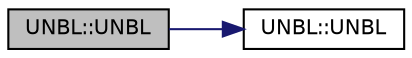 digraph "UNBL::UNBL"
{
  edge [fontname="Helvetica",fontsize="10",labelfontname="Helvetica",labelfontsize="10"];
  node [fontname="Helvetica",fontsize="10",shape=record];
  rankdir="LR";
  Node1 [label="UNBL::UNBL",height=0.2,width=0.4,color="black", fillcolor="grey75", style="filled", fontcolor="black"];
  Node1 -> Node2 [color="midnightblue",fontsize="10",style="solid"];
  Node2 [label="UNBL::UNBL",height=0.2,width=0.4,color="black", fillcolor="white", style="filled",URL="$class_u_n_b_l.html#aa264ef64c453e6049b3d4c984d84d1de"];
}
